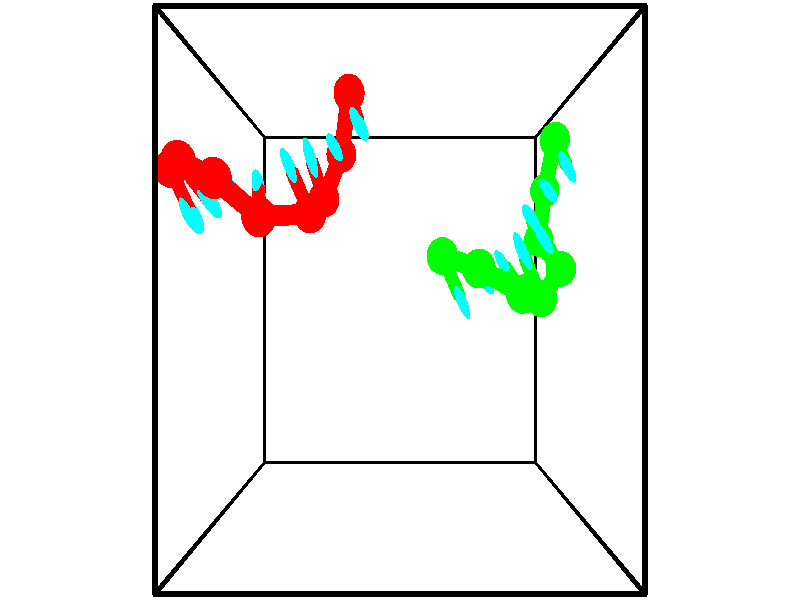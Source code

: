 // switches for output
#declare DRAW_BASES = 1; // possible values are 0, 1; only relevant for DNA ribbons
#declare DRAW_BASES_TYPE = 3; // possible values are 1, 2, 3; only relevant for DNA ribbons
#declare DRAW_FOG = 0; // set to 1 to enable fog

#include "colors.inc"

#include "transforms.inc"
background { rgb <1, 1, 1>}

#default {
   normal{
       ripples 0.25
       frequency 0.20
       turbulence 0.2
       lambda 5
   }
	finish {
		phong 0.1
		phong_size 40.
	}
}

// original window dimensions: 1024x640


// camera settings

camera {
	sky <-0, 1, 0>
	up <-0, 1, 0>
	right 1.6 * <1, 0, 0>
	location <2.5, 2.5, 11.1562>
	look_at <2.5, 2.5, 2.5>
	direction <0, 0, -8.6562>
	angle 67.0682
}


# declare cpy_camera_pos = <2.5, 2.5, 11.1562>;
# if (DRAW_FOG = 1)
fog {
	fog_type 2
	up vnormalize(cpy_camera_pos)
	color rgbt<1,1,1,0.3>
	distance 1e-5
	fog_alt 3e-3
	fog_offset 4
}
# end


// LIGHTS

# declare lum = 6;
global_settings {
	ambient_light rgb lum * <0.05, 0.05, 0.05>
	max_trace_level 15
}# declare cpy_direct_light_amount = 0.25;
light_source
{	1000 * <-1, -1, 1>,
	rgb lum * cpy_direct_light_amount
	parallel
}

light_source
{	1000 * <1, 1, -1>,
	rgb lum * cpy_direct_light_amount
	parallel
}

// strand 0

// nucleotide -1

// particle -1
sphere {
	<1.675079, 5.298195, 1.367393> 0.250000
	pigment { color rgbt <1,0,0,0> }
	no_shadow
}
cylinder {
	<1.783485, 4.999199, 1.609982>,  <1.848529, 4.819801, 1.755535>, 0.100000
	pigment { color rgbt <1,0,0,0> }
	no_shadow
}
cylinder {
	<1.783485, 4.999199, 1.609982>,  <1.675079, 5.298195, 1.367393>, 0.100000
	pigment { color rgbt <1,0,0,0> }
	no_shadow
}

// particle -1
sphere {
	<1.783485, 4.999199, 1.609982> 0.100000
	pigment { color rgbt <1,0,0,0> }
	no_shadow
}
sphere {
	0, 1
	scale<0.080000,0.200000,0.300000>
	matrix <-0.798313, -0.526572, -0.292266,
		0.537817, -0.404946, -0.739440,
		0.271016, -0.747490, 0.606472,
		1.864790, 4.774952, 1.791923>
	pigment { color rgbt <0,1,1,0> }
	no_shadow
}
cylinder {
	<1.511480, 4.543761, 0.975405>,  <1.675079, 5.298195, 1.367393>, 0.130000
	pigment { color rgbt <1,0,0,0> }
	no_shadow
}

// nucleotide -1

// particle -1
sphere {
	<1.511480, 4.543761, 0.975405> 0.250000
	pigment { color rgbt <1,0,0,0> }
	no_shadow
}
cylinder {
	<1.488426, 4.517426, 1.373871>,  <1.474594, 4.501624, 1.612950>, 0.100000
	pigment { color rgbt <1,0,0,0> }
	no_shadow
}
cylinder {
	<1.488426, 4.517426, 1.373871>,  <1.511480, 4.543761, 0.975405>, 0.100000
	pigment { color rgbt <1,0,0,0> }
	no_shadow
}

// particle -1
sphere {
	<1.488426, 4.517426, 1.373871> 0.100000
	pigment { color rgbt <1,0,0,0> }
	no_shadow
}
sphere {
	0, 1
	scale<0.080000,0.200000,0.300000>
	matrix <-0.864166, -0.496348, -0.082803,
		0.499896, -0.865623, -0.028289,
		-0.057635, -0.065839, 0.996164,
		1.471135, 4.497674, 1.672720>
	pigment { color rgbt <0,1,1,0> }
	no_shadow
}
cylinder {
	<1.252277, 3.886767, 1.216344>,  <1.511480, 4.543761, 0.975405>, 0.130000
	pigment { color rgbt <1,0,0,0> }
	no_shadow
}

// nucleotide -1

// particle -1
sphere {
	<1.252277, 3.886767, 1.216344> 0.250000
	pigment { color rgbt <1,0,0,0> }
	no_shadow
}
cylinder {
	<1.167599, 4.149330, 1.505981>,  <1.116792, 4.306868, 1.679764>, 0.100000
	pigment { color rgbt <1,0,0,0> }
	no_shadow
}
cylinder {
	<1.167599, 4.149330, 1.505981>,  <1.252277, 3.886767, 1.216344>, 0.100000
	pigment { color rgbt <1,0,0,0> }
	no_shadow
}

// particle -1
sphere {
	<1.167599, 4.149330, 1.505981> 0.100000
	pigment { color rgbt <1,0,0,0> }
	no_shadow
}
sphere {
	0, 1
	scale<0.080000,0.200000,0.300000>
	matrix <-0.949850, -0.312652, 0.005728,
		0.230150, -0.686569, 0.689677,
		-0.211696, 0.656408, 0.724095,
		1.104090, 4.346252, 1.723210>
	pigment { color rgbt <0,1,1,0> }
	no_shadow
}
cylinder {
	<1.113606, 3.606019, 1.860278>,  <1.252277, 3.886767, 1.216344>, 0.130000
	pigment { color rgbt <1,0,0,0> }
	no_shadow
}

// nucleotide -1

// particle -1
sphere {
	<1.113606, 3.606019, 1.860278> 0.250000
	pigment { color rgbt <1,0,0,0> }
	no_shadow
}
cylinder {
	<0.928299, 3.954338, 1.794434>,  <0.817115, 4.163329, 1.754927>, 0.100000
	pigment { color rgbt <1,0,0,0> }
	no_shadow
}
cylinder {
	<0.928299, 3.954338, 1.794434>,  <1.113606, 3.606019, 1.860278>, 0.100000
	pigment { color rgbt <1,0,0,0> }
	no_shadow
}

// particle -1
sphere {
	<0.928299, 3.954338, 1.794434> 0.100000
	pigment { color rgbt <1,0,0,0> }
	no_shadow
}
sphere {
	0, 1
	scale<0.080000,0.200000,0.300000>
	matrix <-0.873408, -0.480094, -0.081661,
		-0.150139, 0.105942, 0.982972,
		-0.463267, 0.870796, -0.164611,
		0.789319, 4.215577, 1.745050>
	pigment { color rgbt <0,1,1,0> }
	no_shadow
}
cylinder {
	<0.429575, 3.516563, 2.300520>,  <1.113606, 3.606019, 1.860278>, 0.130000
	pigment { color rgbt <1,0,0,0> }
	no_shadow
}

// nucleotide -1

// particle -1
sphere {
	<0.429575, 3.516563, 2.300520> 0.250000
	pigment { color rgbt <1,0,0,0> }
	no_shadow
}
cylinder {
	<0.357178, 3.772995, 2.002190>,  <0.313740, 3.926854, 1.823191>, 0.100000
	pigment { color rgbt <1,0,0,0> }
	no_shadow
}
cylinder {
	<0.357178, 3.772995, 2.002190>,  <0.429575, 3.516563, 2.300520>, 0.100000
	pigment { color rgbt <1,0,0,0> }
	no_shadow
}

// particle -1
sphere {
	<0.357178, 3.772995, 2.002190> 0.100000
	pigment { color rgbt <1,0,0,0> }
	no_shadow
}
sphere {
	0, 1
	scale<0.080000,0.200000,0.300000>
	matrix <-0.954892, -0.296080, -0.022771,
		-0.235422, 0.708062, 0.665751,
		-0.180992, 0.641081, -0.745826,
		0.302880, 3.965319, 1.778442>
	pigment { color rgbt <0,1,1,0> }
	no_shadow
}
cylinder {
	<-0.178440, 3.962000, 2.474368>,  <0.429575, 3.516563, 2.300520>, 0.130000
	pigment { color rgbt <1,0,0,0> }
	no_shadow
}

// nucleotide -1

// particle -1
sphere {
	<-0.178440, 3.962000, 2.474368> 0.250000
	pigment { color rgbt <1,0,0,0> }
	no_shadow
}
cylinder {
	<-0.145817, 3.935135, 2.076607>,  <-0.126243, 3.919016, 1.837950>, 0.100000
	pigment { color rgbt <1,0,0,0> }
	no_shadow
}
cylinder {
	<-0.145817, 3.935135, 2.076607>,  <-0.178440, 3.962000, 2.474368>, 0.100000
	pigment { color rgbt <1,0,0,0> }
	no_shadow
}

// particle -1
sphere {
	<-0.145817, 3.935135, 2.076607> 0.100000
	pigment { color rgbt <1,0,0,0> }
	no_shadow
}
sphere {
	0, 1
	scale<0.080000,0.200000,0.300000>
	matrix <-0.937011, -0.345172, -0.053536,
		-0.339645, 0.936133, -0.091084,
		0.081557, -0.067164, -0.994403,
		-0.121350, 3.914986, 1.778286>
	pigment { color rgbt <0,1,1,0> }
	no_shadow
}
cylinder {
	<-0.807766, 4.234981, 2.149029>,  <-0.178440, 3.962000, 2.474368>, 0.130000
	pigment { color rgbt <1,0,0,0> }
	no_shadow
}

// nucleotide -1

// particle -1
sphere {
	<-0.807766, 4.234981, 2.149029> 0.250000
	pigment { color rgbt <1,0,0,0> }
	no_shadow
}
cylinder {
	<-0.626549, 3.987877, 1.891930>,  <-0.517818, 3.839615, 1.737670>, 0.100000
	pigment { color rgbt <1,0,0,0> }
	no_shadow
}
cylinder {
	<-0.626549, 3.987877, 1.891930>,  <-0.807766, 4.234981, 2.149029>, 0.100000
	pigment { color rgbt <1,0,0,0> }
	no_shadow
}

// particle -1
sphere {
	<-0.626549, 3.987877, 1.891930> 0.100000
	pigment { color rgbt <1,0,0,0> }
	no_shadow
}
sphere {
	0, 1
	scale<0.080000,0.200000,0.300000>
	matrix <-0.869054, -0.466763, -0.163941,
		-0.198734, 0.632855, -0.748330,
		0.453044, -0.617759, -0.642748,
		-0.490636, 3.802549, 1.699105>
	pigment { color rgbt <0,1,1,0> }
	no_shadow
}
cylinder {
	<-1.177738, 4.246655, 1.481782>,  <-0.807766, 4.234981, 2.149029>, 0.130000
	pigment { color rgbt <1,0,0,0> }
	no_shadow
}

// nucleotide -1

// particle -1
sphere {
	<-1.177738, 4.246655, 1.481782> 0.250000
	pigment { color rgbt <1,0,0,0> }
	no_shadow
}
cylinder {
	<-0.979355, 3.899826, 1.500595>,  <-0.860325, 3.691729, 1.511883>, 0.100000
	pigment { color rgbt <1,0,0,0> }
	no_shadow
}
cylinder {
	<-0.979355, 3.899826, 1.500595>,  <-1.177738, 4.246655, 1.481782>, 0.100000
	pigment { color rgbt <1,0,0,0> }
	no_shadow
}

// particle -1
sphere {
	<-0.979355, 3.899826, 1.500595> 0.100000
	pigment { color rgbt <1,0,0,0> }
	no_shadow
}
sphere {
	0, 1
	scale<0.080000,0.200000,0.300000>
	matrix <-0.812008, -0.482292, -0.328690,
		0.307681, 0.124826, -0.943266,
		0.495959, -0.867071, 0.047033,
		-0.830567, 3.639705, 1.514705>
	pigment { color rgbt <0,1,1,0> }
	no_shadow
}
// strand 1

// nucleotide -1

// particle -1
sphere {
	<3.173690, 3.082161, 1.559448> 0.250000
	pigment { color rgbt <0,1,0,0> }
	no_shadow
}
cylinder {
	<3.356983, 2.750000, 1.432671>,  <3.466959, 2.550703, 1.356604>, 0.100000
	pigment { color rgbt <0,1,0,0> }
	no_shadow
}
cylinder {
	<3.356983, 2.750000, 1.432671>,  <3.173690, 3.082161, 1.559448>, 0.100000
	pigment { color rgbt <0,1,0,0> }
	no_shadow
}

// particle -1
sphere {
	<3.356983, 2.750000, 1.432671> 0.100000
	pigment { color rgbt <0,1,0,0> }
	no_shadow
}
sphere {
	0, 1
	scale<0.080000,0.200000,0.300000>
	matrix <0.886214, 0.454195, 0.091273,
		0.068160, -0.322703, 0.944043,
		0.458233, -0.830403, -0.316942,
		3.494453, 2.500879, 1.337588>
	pigment { color rgbt <0,1,1,0> }
	no_shadow
}
cylinder {
	<3.697073, 2.896568, 2.016730>,  <3.173690, 3.082161, 1.559448>, 0.130000
	pigment { color rgbt <0,1,0,0> }
	no_shadow
}

// nucleotide -1

// particle -1
sphere {
	<3.697073, 2.896568, 2.016730> 0.250000
	pigment { color rgbt <0,1,0,0> }
	no_shadow
}
cylinder {
	<3.802803, 2.807495, 1.641380>,  <3.866241, 2.754052, 1.416171>, 0.100000
	pigment { color rgbt <0,1,0,0> }
	no_shadow
}
cylinder {
	<3.802803, 2.807495, 1.641380>,  <3.697073, 2.896568, 2.016730>, 0.100000
	pigment { color rgbt <0,1,0,0> }
	no_shadow
}

// particle -1
sphere {
	<3.802803, 2.807495, 1.641380> 0.100000
	pigment { color rgbt <0,1,0,0> }
	no_shadow
}
sphere {
	0, 1
	scale<0.080000,0.200000,0.300000>
	matrix <0.738910, 0.672045, 0.048660,
		0.619794, -0.706235, 0.342180,
		0.264325, -0.222681, -0.938374,
		3.882101, 2.740691, 1.359868>
	pigment { color rgbt <0,1,1,0> }
	no_shadow
}
cylinder {
	<4.373395, 2.575526, 1.940313>,  <3.697073, 2.896568, 2.016730>, 0.130000
	pigment { color rgbt <0,1,0,0> }
	no_shadow
}

// nucleotide -1

// particle -1
sphere {
	<4.373395, 2.575526, 1.940313> 0.250000
	pigment { color rgbt <0,1,0,0> }
	no_shadow
}
cylinder {
	<4.265409, 2.798309, 1.626137>,  <4.200617, 2.931979, 1.437631>, 0.100000
	pigment { color rgbt <0,1,0,0> }
	no_shadow
}
cylinder {
	<4.265409, 2.798309, 1.626137>,  <4.373395, 2.575526, 1.940313>, 0.100000
	pigment { color rgbt <0,1,0,0> }
	no_shadow
}

// particle -1
sphere {
	<4.265409, 2.798309, 1.626137> 0.100000
	pigment { color rgbt <0,1,0,0> }
	no_shadow
}
sphere {
	0, 1
	scale<0.080000,0.200000,0.300000>
	matrix <0.822182, 0.557894, 0.113010,
		0.501134, -0.615266, -0.608533,
		-0.269965, 0.556958, -0.785440,
		4.184419, 2.965397, 1.390505>
	pigment { color rgbt <0,1,1,0> }
	no_shadow
}
cylinder {
	<4.791323, 2.515813, 1.366053>,  <4.373395, 2.575526, 1.940313>, 0.130000
	pigment { color rgbt <0,1,0,0> }
	no_shadow
}

// nucleotide -1

// particle -1
sphere {
	<4.791323, 2.515813, 1.366053> 0.250000
	pigment { color rgbt <0,1,0,0> }
	no_shadow
}
cylinder {
	<4.612719, 2.872528, 1.395294>,  <4.505557, 3.086557, 1.412839>, 0.100000
	pigment { color rgbt <0,1,0,0> }
	no_shadow
}
cylinder {
	<4.612719, 2.872528, 1.395294>,  <4.791323, 2.515813, 1.366053>, 0.100000
	pigment { color rgbt <0,1,0,0> }
	no_shadow
}

// particle -1
sphere {
	<4.612719, 2.872528, 1.395294> 0.100000
	pigment { color rgbt <0,1,0,0> }
	no_shadow
}
sphere {
	0, 1
	scale<0.080000,0.200000,0.300000>
	matrix <0.894575, 0.443169, 0.057770,
		0.019121, 0.091192, -0.995650,
		-0.446509, 0.891788, 0.073104,
		4.478766, 3.140064, 1.417225>
	pigment { color rgbt <0,1,1,0> }
	no_shadow
}
cylinder {
	<5.215703, 2.937470, 0.962907>,  <4.791323, 2.515813, 1.366053>, 0.130000
	pigment { color rgbt <0,1,0,0> }
	no_shadow
}

// nucleotide -1

// particle -1
sphere {
	<5.215703, 2.937470, 0.962907> 0.250000
	pigment { color rgbt <0,1,0,0> }
	no_shadow
}
cylinder {
	<4.990443, 3.163193, 1.204376>,  <4.855288, 3.298626, 1.349258>, 0.100000
	pigment { color rgbt <0,1,0,0> }
	no_shadow
}
cylinder {
	<4.990443, 3.163193, 1.204376>,  <5.215703, 2.937470, 0.962907>, 0.100000
	pigment { color rgbt <0,1,0,0> }
	no_shadow
}

// particle -1
sphere {
	<4.990443, 3.163193, 1.204376> 0.100000
	pigment { color rgbt <0,1,0,0> }
	no_shadow
}
sphere {
	0, 1
	scale<0.080000,0.200000,0.300000>
	matrix <0.792375, 0.576086, 0.200664,
		-0.234532, 0.591339, -0.771565,
		-0.563149, 0.564307, 0.603673,
		4.821498, 3.332485, 1.385478>
	pigment { color rgbt <0,1,1,0> }
	no_shadow
}
cylinder {
	<4.935179, 3.382912, 0.552158>,  <5.215703, 2.937470, 0.962907>, 0.130000
	pigment { color rgbt <0,1,0,0> }
	no_shadow
}

// nucleotide -1

// particle -1
sphere {
	<4.935179, 3.382912, 0.552158> 0.250000
	pigment { color rgbt <0,1,0,0> }
	no_shadow
}
cylinder {
	<4.785265, 3.522369, 0.895782>,  <4.695318, 3.606044, 1.101957>, 0.100000
	pigment { color rgbt <0,1,0,0> }
	no_shadow
}
cylinder {
	<4.785265, 3.522369, 0.895782>,  <4.935179, 3.382912, 0.552158>, 0.100000
	pigment { color rgbt <0,1,0,0> }
	no_shadow
}

// particle -1
sphere {
	<4.785265, 3.522369, 0.895782> 0.100000
	pigment { color rgbt <0,1,0,0> }
	no_shadow
}
sphere {
	0, 1
	scale<0.080000,0.200000,0.300000>
	matrix <0.766723, 0.637490, 0.075778,
		-0.521224, 0.687061, -0.506234,
		-0.374783, 0.348644, 0.859061,
		4.672831, 3.626962, 1.153501>
	pigment { color rgbt <0,1,1,0> }
	no_shadow
}
cylinder {
	<5.052722, 4.109316, 0.505899>,  <4.935179, 3.382912, 0.552158>, 0.130000
	pigment { color rgbt <0,1,0,0> }
	no_shadow
}

// nucleotide -1

// particle -1
sphere {
	<5.052722, 4.109316, 0.505899> 0.250000
	pigment { color rgbt <0,1,0,0> }
	no_shadow
}
cylinder {
	<4.996282, 4.046631, 0.896904>,  <4.962417, 4.009020, 1.131507>, 0.100000
	pigment { color rgbt <0,1,0,0> }
	no_shadow
}
cylinder {
	<4.996282, 4.046631, 0.896904>,  <5.052722, 4.109316, 0.505899>, 0.100000
	pigment { color rgbt <0,1,0,0> }
	no_shadow
}

// particle -1
sphere {
	<4.996282, 4.046631, 0.896904> 0.100000
	pigment { color rgbt <0,1,0,0> }
	no_shadow
}
sphere {
	0, 1
	scale<0.080000,0.200000,0.300000>
	matrix <0.752238, 0.624942, 0.208773,
		-0.643606, 0.764780, 0.029706,
		-0.141101, -0.156713, 0.977513,
		4.953951, 3.999617, 1.190158>
	pigment { color rgbt <0,1,1,0> }
	no_shadow
}
cylinder {
	<5.149137, 4.784702, 0.822271>,  <5.052722, 4.109316, 0.505899>, 0.130000
	pigment { color rgbt <0,1,0,0> }
	no_shadow
}

// nucleotide -1

// particle -1
sphere {
	<5.149137, 4.784702, 0.822271> 0.250000
	pigment { color rgbt <0,1,0,0> }
	no_shadow
}
cylinder {
	<5.192160, 4.512619, 1.112305>,  <5.217973, 4.349369, 1.286325>, 0.100000
	pigment { color rgbt <0,1,0,0> }
	no_shadow
}
cylinder {
	<5.192160, 4.512619, 1.112305>,  <5.149137, 4.784702, 0.822271>, 0.100000
	pigment { color rgbt <0,1,0,0> }
	no_shadow
}

// particle -1
sphere {
	<5.192160, 4.512619, 1.112305> 0.100000
	pigment { color rgbt <0,1,0,0> }
	no_shadow
}
sphere {
	0, 1
	scale<0.080000,0.200000,0.300000>
	matrix <0.783904, 0.506597, 0.358962,
		-0.611495, 0.529788, 0.587706,
		0.107556, -0.680209, 0.725085,
		5.224427, 4.308557, 1.329830>
	pigment { color rgbt <0,1,1,0> }
	no_shadow
}
// box output
cylinder {
	<0.000000, 0.000000, 0.000000>,  <5.000000, 0.000000, 0.000000>, 0.025000
	pigment { color rgbt <0,0,0,0> }
	no_shadow
}
cylinder {
	<0.000000, 0.000000, 0.000000>,  <0.000000, 5.000000, 0.000000>, 0.025000
	pigment { color rgbt <0,0,0,0> }
	no_shadow
}
cylinder {
	<0.000000, 0.000000, 0.000000>,  <0.000000, 0.000000, 5.000000>, 0.025000
	pigment { color rgbt <0,0,0,0> }
	no_shadow
}
cylinder {
	<5.000000, 5.000000, 5.000000>,  <0.000000, 5.000000, 5.000000>, 0.025000
	pigment { color rgbt <0,0,0,0> }
	no_shadow
}
cylinder {
	<5.000000, 5.000000, 5.000000>,  <5.000000, 0.000000, 5.000000>, 0.025000
	pigment { color rgbt <0,0,0,0> }
	no_shadow
}
cylinder {
	<5.000000, 5.000000, 5.000000>,  <5.000000, 5.000000, 0.000000>, 0.025000
	pigment { color rgbt <0,0,0,0> }
	no_shadow
}
cylinder {
	<0.000000, 0.000000, 5.000000>,  <0.000000, 5.000000, 5.000000>, 0.025000
	pigment { color rgbt <0,0,0,0> }
	no_shadow
}
cylinder {
	<0.000000, 0.000000, 5.000000>,  <5.000000, 0.000000, 5.000000>, 0.025000
	pigment { color rgbt <0,0,0,0> }
	no_shadow
}
cylinder {
	<5.000000, 5.000000, 0.000000>,  <0.000000, 5.000000, 0.000000>, 0.025000
	pigment { color rgbt <0,0,0,0> }
	no_shadow
}
cylinder {
	<5.000000, 5.000000, 0.000000>,  <5.000000, 0.000000, 0.000000>, 0.025000
	pigment { color rgbt <0,0,0,0> }
	no_shadow
}
cylinder {
	<5.000000, 0.000000, 5.000000>,  <5.000000, 0.000000, 0.000000>, 0.025000
	pigment { color rgbt <0,0,0,0> }
	no_shadow
}
cylinder {
	<0.000000, 5.000000, 0.000000>,  <0.000000, 5.000000, 5.000000>, 0.025000
	pigment { color rgbt <0,0,0,0> }
	no_shadow
}
// end of box output

